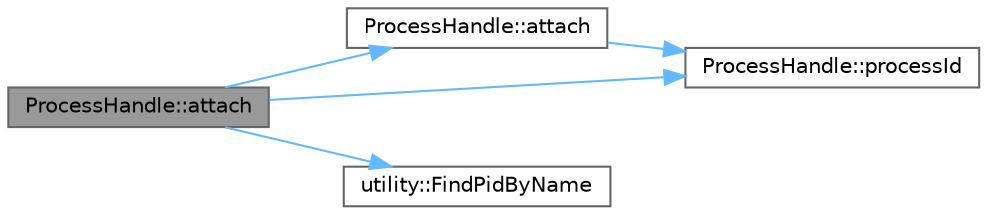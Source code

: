 digraph "ProcessHandle::attach"
{
 // LATEX_PDF_SIZE
  bgcolor="transparent";
  edge [fontname=Helvetica,fontsize=10,labelfontname=Helvetica,labelfontsize=10];
  node [fontname=Helvetica,fontsize=10,shape=box,height=0.2,width=0.4];
  rankdir="LR";
  Node1 [id="Node000001",label="ProcessHandle::attach",height=0.2,width=0.4,color="gray40", fillcolor="grey60", style="filled", fontcolor="black",tooltip="This function attaches to a process by its name."];
  Node1 -> Node2 [id="edge1_Node000001_Node000002",color="steelblue1",style="solid",tooltip=" "];
  Node2 [id="Node000002",label="ProcessHandle::attach",height=0.2,width=0.4,color="grey40", fillcolor="white", style="filled",URL="$class_process_handle.html#a82bb112813e4183bf58f9ab51909568d",tooltip="This function is responsible for opening a process handle with the specified access rights."];
  Node2 -> Node3 [id="edge2_Node000002_Node000003",color="steelblue1",style="solid",tooltip=" "];
  Node3 [id="Node000003",label="ProcessHandle::processId",height=0.2,width=0.4,color="grey40", fillcolor="white", style="filled",URL="$class_process_handle.html#a0217e75b5d4d9425c9f7a2f6a5d67301",tooltip="Getter for the process ID."];
  Node1 -> Node4 [id="edge3_Node000001_Node000004",color="steelblue1",style="solid",tooltip=" "];
  Node4 [id="Node000004",label="utility::FindPidByName",height=0.2,width=0.4,color="grey40", fillcolor="white", style="filled",URL="$namespaceutility.html#a81c2e1be80c0673efa127734e093ef2b",tooltip="Find a process ID using its name."];
  Node1 -> Node3 [id="edge4_Node000001_Node000003",color="steelblue1",style="solid",tooltip=" "];
}
